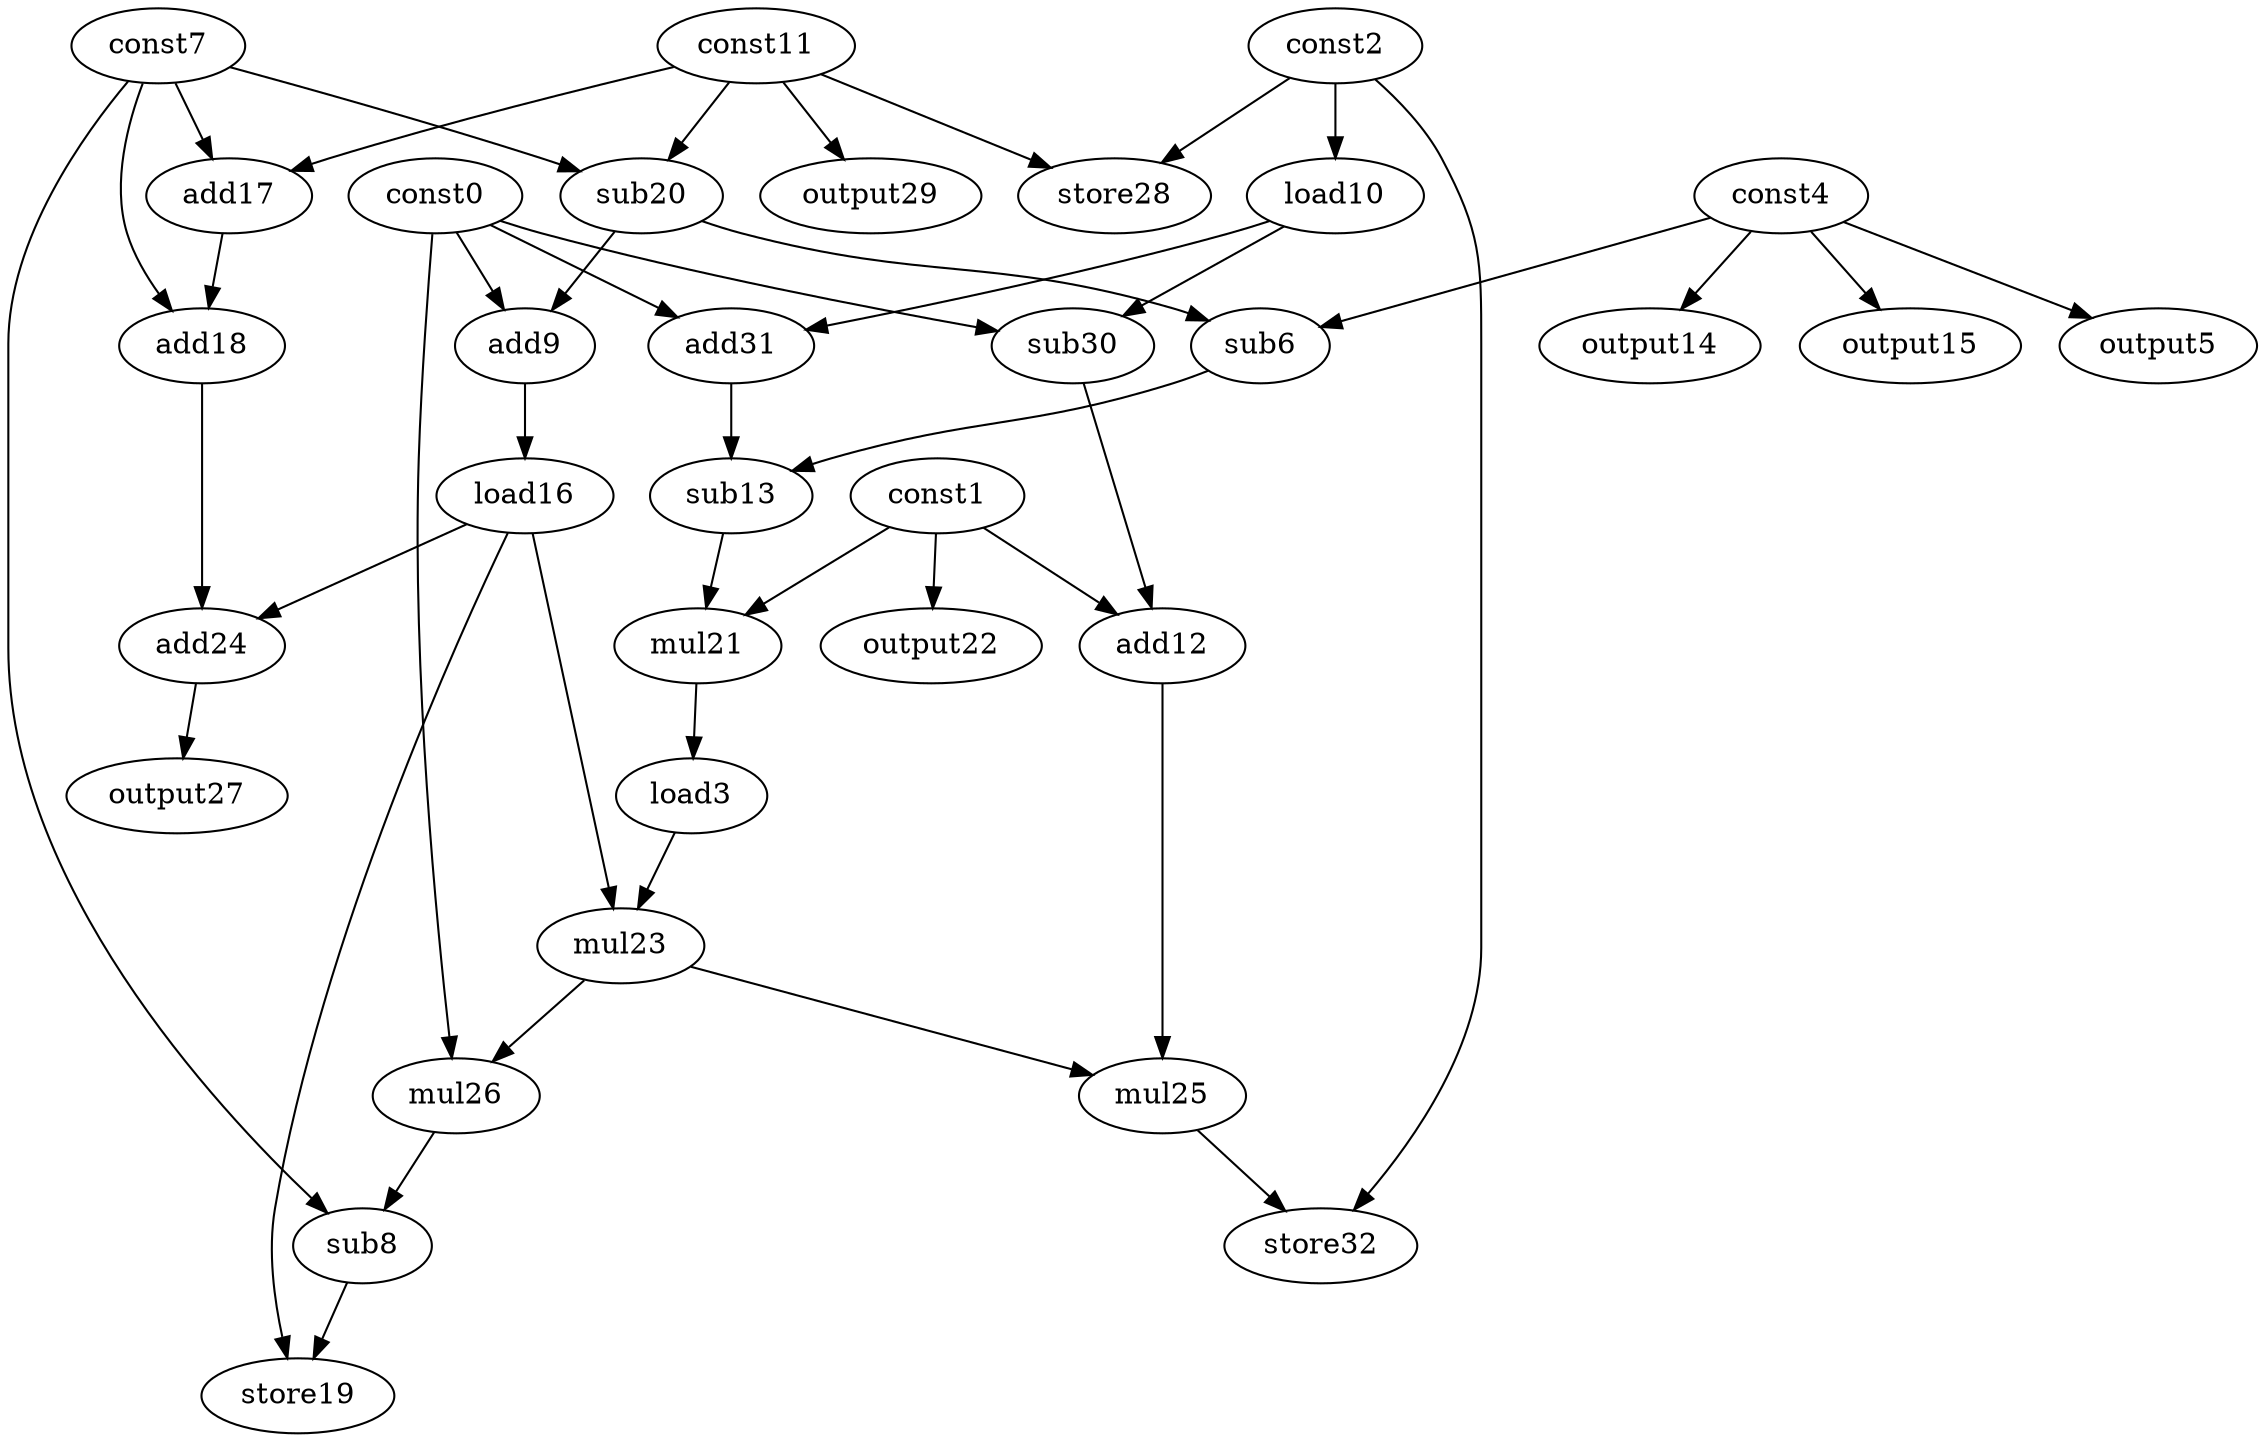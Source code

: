 digraph G { 
const0[opcode=const]; 
const1[opcode=const]; 
const2[opcode=const]; 
load3[opcode=load]; 
const4[opcode=const]; 
output5[opcode=output]; 
sub6[opcode=sub]; 
const7[opcode=const]; 
sub8[opcode=sub]; 
add9[opcode=add]; 
load10[opcode=load]; 
const11[opcode=const]; 
add12[opcode=add]; 
sub13[opcode=sub]; 
output14[opcode=output]; 
output15[opcode=output]; 
load16[opcode=load]; 
add17[opcode=add]; 
add18[opcode=add]; 
store19[opcode=store]; 
sub20[opcode=sub]; 
mul21[opcode=mul]; 
output22[opcode=output]; 
mul23[opcode=mul]; 
add24[opcode=add]; 
mul25[opcode=mul]; 
mul26[opcode=mul]; 
output27[opcode=output]; 
store28[opcode=store]; 
output29[opcode=output]; 
sub30[opcode=sub]; 
add31[opcode=add]; 
store32[opcode=store]; 
const4->output5[operand=0];
const2->load10[operand=0];
const4->output14[operand=0];
const4->output15[operand=0];
const11->add17[operand=0];
const7->add17[operand=1];
const11->sub20[operand=0];
const7->sub20[operand=1];
const1->output22[operand=0];
const2->store28[operand=0];
const11->store28[operand=1];
const11->output29[operand=0];
const4->sub6[operand=0];
sub20->sub6[operand=1];
const0->add9[operand=0];
sub20->add9[operand=1];
add17->add18[operand=0];
const7->add18[operand=1];
const0->sub30[operand=0];
load10->sub30[operand=1];
const0->add31[operand=0];
load10->add31[operand=1];
const1->add12[operand=0];
sub30->add12[operand=1];
sub6->sub13[operand=0];
add31->sub13[operand=1];
add9->load16[operand=0];
const1->mul21[operand=0];
sub13->mul21[operand=1];
load16->add24[operand=0];
add18->add24[operand=1];
mul21->load3[operand=0];
add24->output27[operand=0];
load16->mul23[operand=0];
load3->mul23[operand=1];
add12->mul25[operand=0];
mul23->mul25[operand=1];
const0->mul26[operand=0];
mul23->mul26[operand=1];
mul26->sub8[operand=0];
const7->sub8[operand=1];
mul25->store32[operand=0];
const2->store32[operand=1];
load16->store19[operand=0];
sub8->store19[operand=1];
}

